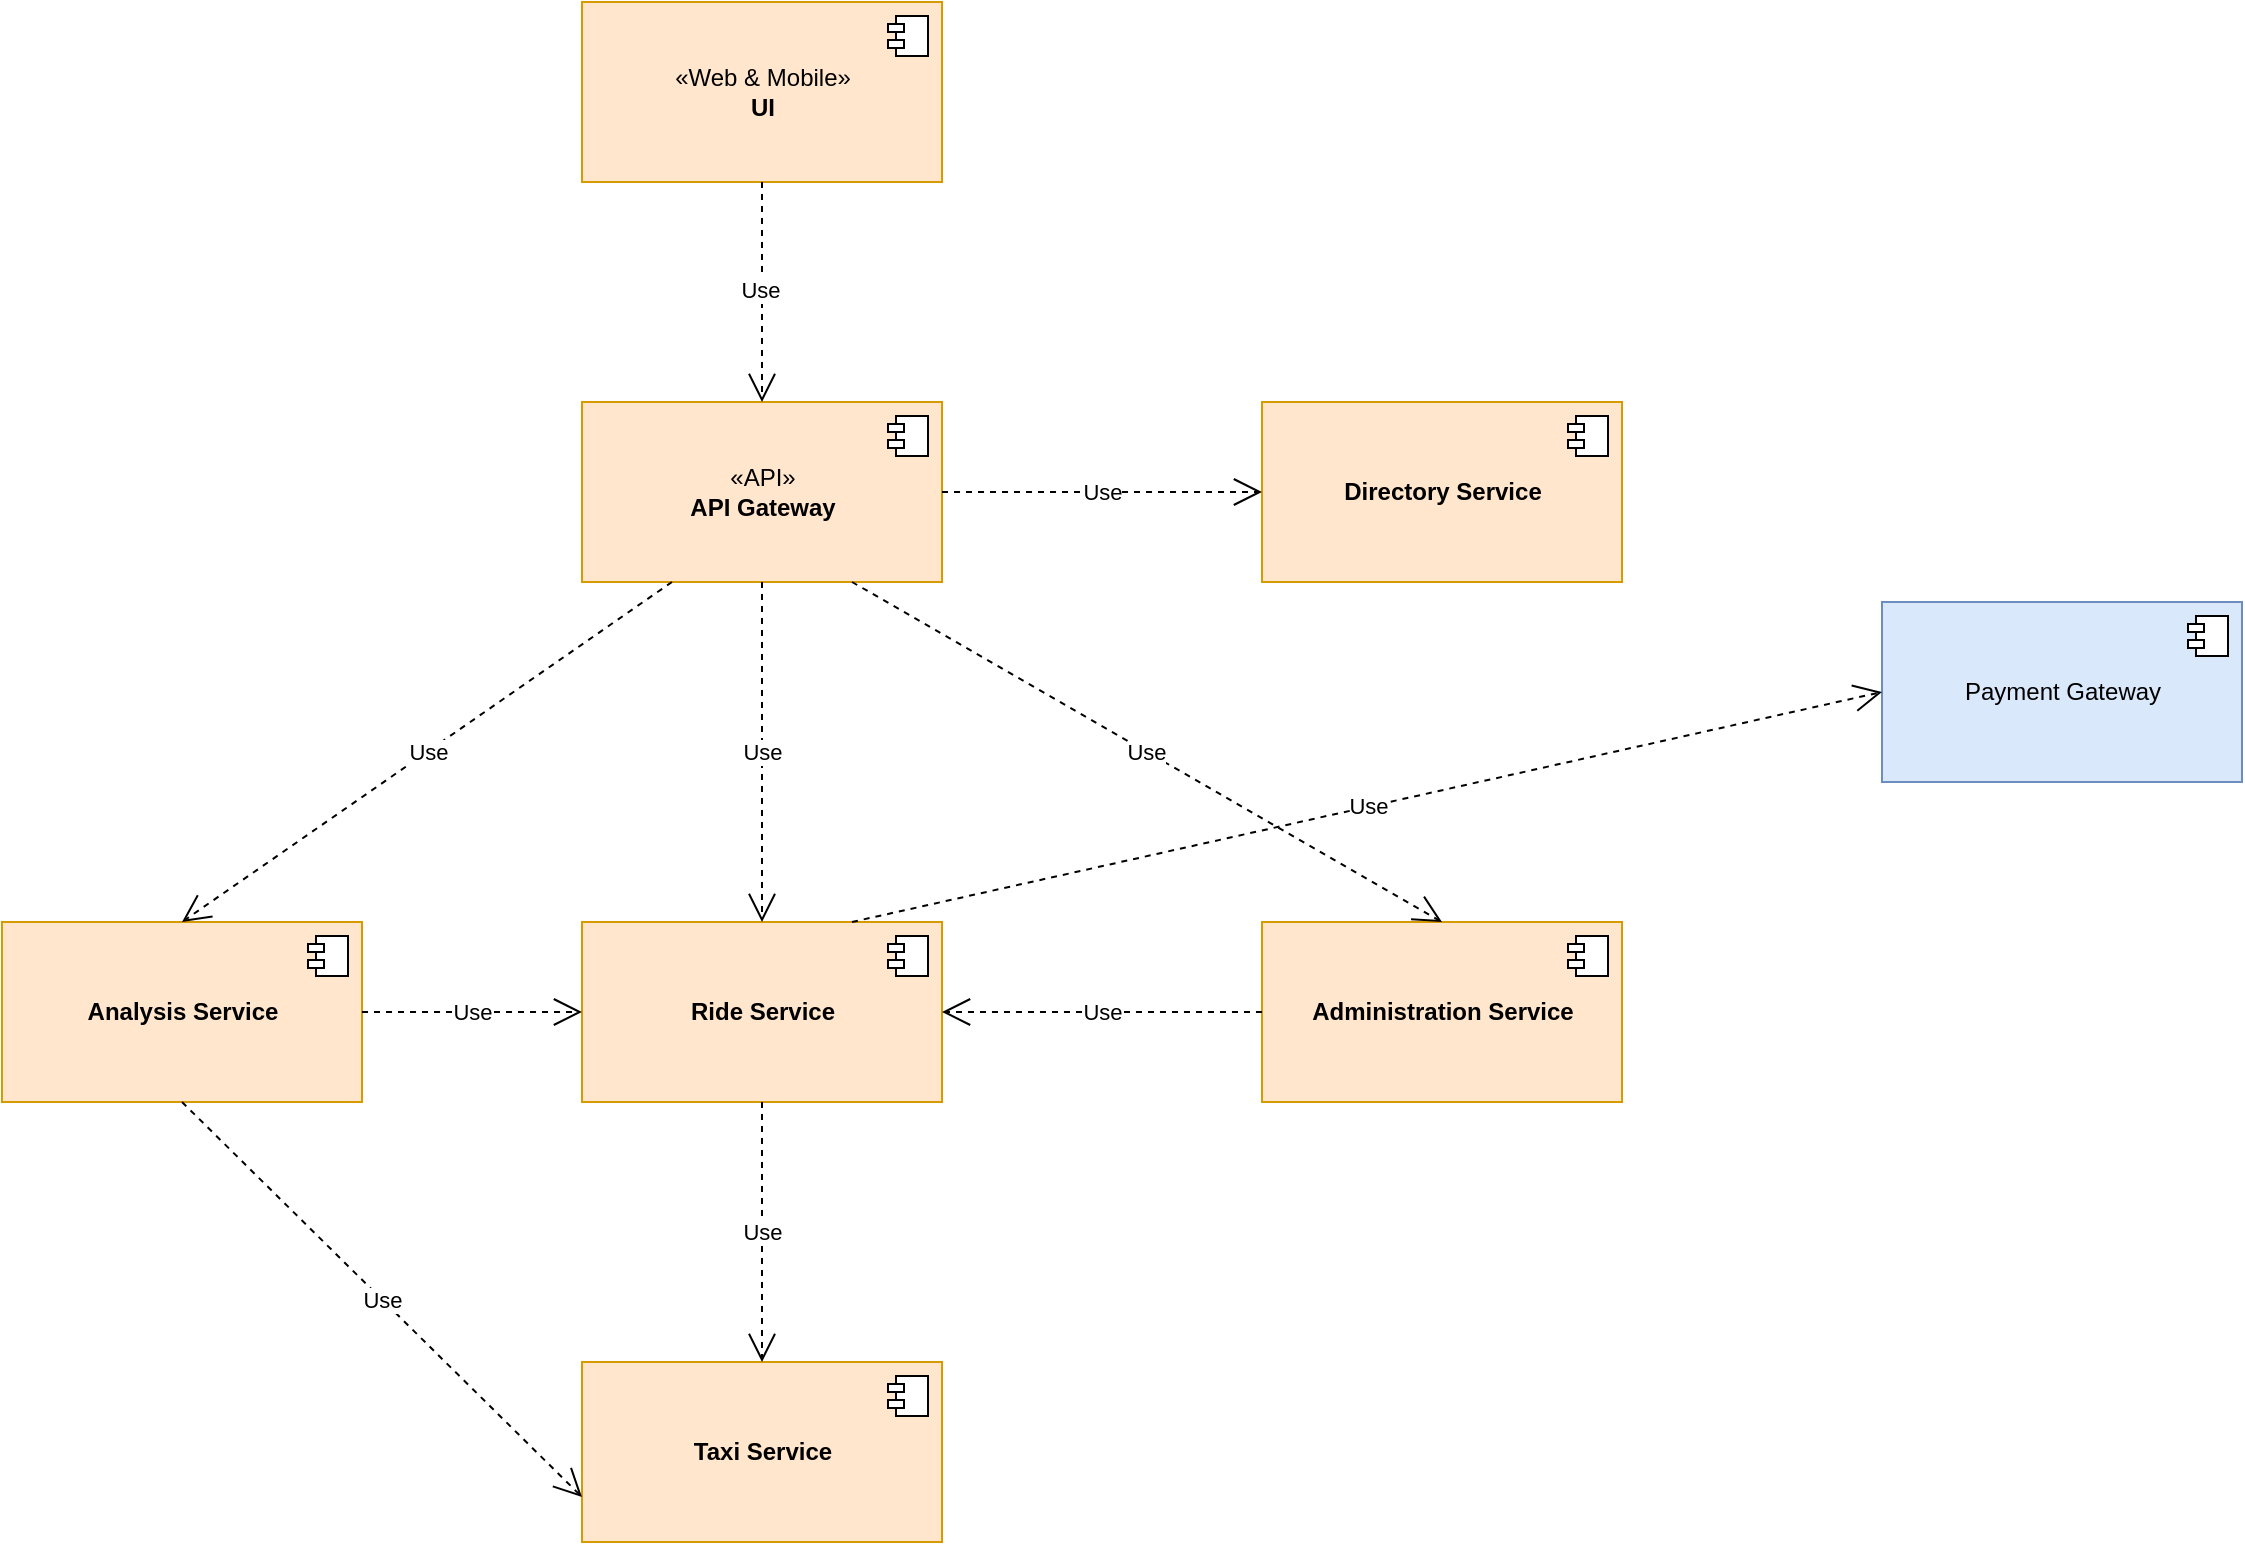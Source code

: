 <mxfile version="20.8.5" type="device"><diagram id="ZekzfNYCyp4amPVHlqP_" name="Page-1"><mxGraphModel dx="1750" dy="978" grid="1" gridSize="10" guides="1" tooltips="1" connect="1" arrows="1" fold="1" page="1" pageScale="1" pageWidth="850" pageHeight="1100" math="0" shadow="0"><root><mxCell id="0"/><mxCell id="1" parent="0"/><mxCell id="uVRcKPFicNTQkqbchDWO-1" value="«Web &amp;amp; Mobile»&lt;br&gt;&lt;b&gt;UI&lt;/b&gt;" style="html=1;dropTarget=0;fillColor=#ffe6cc;strokeColor=#d79b00;" vertex="1" parent="1"><mxGeometry x="310" y="20" width="180" height="90" as="geometry"/></mxCell><mxCell id="uVRcKPFicNTQkqbchDWO-2" value="" style="shape=module;jettyWidth=8;jettyHeight=4;" vertex="1" parent="uVRcKPFicNTQkqbchDWO-1"><mxGeometry x="1" width="20" height="20" relative="1" as="geometry"><mxPoint x="-27" y="7" as="offset"/></mxGeometry></mxCell><mxCell id="uVRcKPFicNTQkqbchDWO-3" value="«API»&lt;br&gt;&lt;b&gt;API Gateway&lt;/b&gt;" style="html=1;dropTarget=0;fillColor=#ffe6cc;strokeColor=#d79b00;" vertex="1" parent="1"><mxGeometry x="310" y="220" width="180" height="90" as="geometry"/></mxCell><mxCell id="uVRcKPFicNTQkqbchDWO-4" value="" style="shape=module;jettyWidth=8;jettyHeight=4;" vertex="1" parent="uVRcKPFicNTQkqbchDWO-3"><mxGeometry x="1" width="20" height="20" relative="1" as="geometry"><mxPoint x="-27" y="7" as="offset"/></mxGeometry></mxCell><mxCell id="uVRcKPFicNTQkqbchDWO-5" value="&lt;b&gt;Taxi Service&lt;/b&gt;" style="html=1;dropTarget=0;fillColor=#ffe6cc;strokeColor=#d79b00;" vertex="1" parent="1"><mxGeometry x="310" y="700" width="180" height="90" as="geometry"/></mxCell><mxCell id="uVRcKPFicNTQkqbchDWO-6" value="" style="shape=module;jettyWidth=8;jettyHeight=4;" vertex="1" parent="uVRcKPFicNTQkqbchDWO-5"><mxGeometry x="1" width="20" height="20" relative="1" as="geometry"><mxPoint x="-27" y="7" as="offset"/></mxGeometry></mxCell><mxCell id="uVRcKPFicNTQkqbchDWO-7" value="&lt;b&gt;Directory Service&lt;/b&gt;" style="html=1;dropTarget=0;fillColor=#ffe6cc;strokeColor=#d79b00;" vertex="1" parent="1"><mxGeometry x="650" y="220" width="180" height="90" as="geometry"/></mxCell><mxCell id="uVRcKPFicNTQkqbchDWO-8" value="" style="shape=module;jettyWidth=8;jettyHeight=4;" vertex="1" parent="uVRcKPFicNTQkqbchDWO-7"><mxGeometry x="1" width="20" height="20" relative="1" as="geometry"><mxPoint x="-27" y="7" as="offset"/></mxGeometry></mxCell><mxCell id="uVRcKPFicNTQkqbchDWO-9" value="&lt;b&gt;Analysis Service&lt;/b&gt;" style="html=1;dropTarget=0;fillColor=#ffe6cc;strokeColor=#d79b00;" vertex="1" parent="1"><mxGeometry x="20" y="480" width="180" height="90" as="geometry"/></mxCell><mxCell id="uVRcKPFicNTQkqbchDWO-10" value="" style="shape=module;jettyWidth=8;jettyHeight=4;" vertex="1" parent="uVRcKPFicNTQkqbchDWO-9"><mxGeometry x="1" width="20" height="20" relative="1" as="geometry"><mxPoint x="-27" y="7" as="offset"/></mxGeometry></mxCell><mxCell id="uVRcKPFicNTQkqbchDWO-11" value="&lt;b&gt;Ride Service&lt;/b&gt;" style="html=1;dropTarget=0;fillColor=#ffe6cc;strokeColor=#d79b00;" vertex="1" parent="1"><mxGeometry x="310" y="480" width="180" height="90" as="geometry"/></mxCell><mxCell id="uVRcKPFicNTQkqbchDWO-12" value="" style="shape=module;jettyWidth=8;jettyHeight=4;" vertex="1" parent="uVRcKPFicNTQkqbchDWO-11"><mxGeometry x="1" width="20" height="20" relative="1" as="geometry"><mxPoint x="-27" y="7" as="offset"/></mxGeometry></mxCell><mxCell id="uVRcKPFicNTQkqbchDWO-13" value="&lt;b&gt;Administration Service&lt;/b&gt;" style="html=1;dropTarget=0;fillColor=#ffe6cc;strokeColor=#d79b00;" vertex="1" parent="1"><mxGeometry x="650" y="480" width="180" height="90" as="geometry"/></mxCell><mxCell id="uVRcKPFicNTQkqbchDWO-14" value="" style="shape=module;jettyWidth=8;jettyHeight=4;" vertex="1" parent="uVRcKPFicNTQkqbchDWO-13"><mxGeometry x="1" width="20" height="20" relative="1" as="geometry"><mxPoint x="-27" y="7" as="offset"/></mxGeometry></mxCell><mxCell id="uVRcKPFicNTQkqbchDWO-98" value="Payment Gateway" style="html=1;dropTarget=0;fillColor=#dae8fc;strokeColor=#6c8ebf;" vertex="1" parent="1"><mxGeometry x="960" y="320" width="180" height="90" as="geometry"/></mxCell><mxCell id="uVRcKPFicNTQkqbchDWO-99" value="" style="shape=module;jettyWidth=8;jettyHeight=4;" vertex="1" parent="uVRcKPFicNTQkqbchDWO-98"><mxGeometry x="1" width="20" height="20" relative="1" as="geometry"><mxPoint x="-27" y="7" as="offset"/></mxGeometry></mxCell><mxCell id="uVRcKPFicNTQkqbchDWO-171" value="Use" style="endArrow=open;endSize=12;dashed=1;html=1;rounded=0;entryX=0.5;entryY=0;entryDx=0;entryDy=0;exitX=0.5;exitY=1;exitDx=0;exitDy=0;" edge="1" parent="1" source="uVRcKPFicNTQkqbchDWO-1" target="uVRcKPFicNTQkqbchDWO-3"><mxGeometry x="-0.023" y="-1" width="160" relative="1" as="geometry"><mxPoint x="140" y="150" as="sourcePoint"/><mxPoint x="300" y="150" as="targetPoint"/><mxPoint as="offset"/></mxGeometry></mxCell><mxCell id="uVRcKPFicNTQkqbchDWO-173" value="Use" style="endArrow=open;endSize=12;dashed=1;html=1;rounded=0;exitX=1;exitY=0.5;exitDx=0;exitDy=0;entryX=0;entryY=0.5;entryDx=0;entryDy=0;" edge="1" parent="1" source="uVRcKPFicNTQkqbchDWO-3" target="uVRcKPFicNTQkqbchDWO-7"><mxGeometry width="160" relative="1" as="geometry"><mxPoint x="580" y="260" as="sourcePoint"/><mxPoint x="740" y="260" as="targetPoint"/></mxGeometry></mxCell><mxCell id="uVRcKPFicNTQkqbchDWO-174" value="Use" style="endArrow=open;endSize=12;dashed=1;html=1;rounded=0;entryX=0.5;entryY=0;entryDx=0;entryDy=0;exitX=0.5;exitY=1;exitDx=0;exitDy=0;" edge="1" parent="1" source="uVRcKPFicNTQkqbchDWO-3" target="uVRcKPFicNTQkqbchDWO-11"><mxGeometry width="160" relative="1" as="geometry"><mxPoint x="320" y="380" as="sourcePoint"/><mxPoint x="480" y="380" as="targetPoint"/></mxGeometry></mxCell><mxCell id="uVRcKPFicNTQkqbchDWO-175" value="Use" style="endArrow=open;endSize=12;dashed=1;html=1;rounded=0;entryX=0.5;entryY=0;entryDx=0;entryDy=0;exitX=0.25;exitY=1;exitDx=0;exitDy=0;" edge="1" parent="1" source="uVRcKPFicNTQkqbchDWO-3" target="uVRcKPFicNTQkqbchDWO-9"><mxGeometry width="160" relative="1" as="geometry"><mxPoint x="180" y="380" as="sourcePoint"/><mxPoint x="340" y="380" as="targetPoint"/></mxGeometry></mxCell><mxCell id="uVRcKPFicNTQkqbchDWO-176" value="Use" style="endArrow=open;endSize=12;dashed=1;html=1;rounded=0;exitX=0.75;exitY=1;exitDx=0;exitDy=0;entryX=0.5;entryY=0;entryDx=0;entryDy=0;" edge="1" parent="1" source="uVRcKPFicNTQkqbchDWO-3" target="uVRcKPFicNTQkqbchDWO-13"><mxGeometry width="160" relative="1" as="geometry"><mxPoint x="560" y="390" as="sourcePoint"/><mxPoint x="720" y="390" as="targetPoint"/></mxGeometry></mxCell><mxCell id="uVRcKPFicNTQkqbchDWO-177" value="Use" style="endArrow=open;endSize=12;dashed=1;html=1;rounded=0;entryX=0.5;entryY=0;entryDx=0;entryDy=0;exitX=0.5;exitY=1;exitDx=0;exitDy=0;" edge="1" parent="1" source="uVRcKPFicNTQkqbchDWO-11" target="uVRcKPFicNTQkqbchDWO-5"><mxGeometry width="160" relative="1" as="geometry"><mxPoint x="325" y="700" as="sourcePoint"/><mxPoint x="485" y="700" as="targetPoint"/></mxGeometry></mxCell><mxCell id="uVRcKPFicNTQkqbchDWO-178" value="Use" style="endArrow=open;endSize=12;dashed=1;html=1;rounded=0;entryX=1;entryY=0.5;entryDx=0;entryDy=0;exitX=0;exitY=0.5;exitDx=0;exitDy=0;" edge="1" parent="1" source="uVRcKPFicNTQkqbchDWO-13" target="uVRcKPFicNTQkqbchDWO-11"><mxGeometry width="160" relative="1" as="geometry"><mxPoint x="290" y="730" as="sourcePoint"/><mxPoint x="450" y="730" as="targetPoint"/></mxGeometry></mxCell><mxCell id="uVRcKPFicNTQkqbchDWO-179" value="Use" style="endArrow=open;endSize=12;dashed=1;html=1;rounded=0;entryX=0;entryY=0.5;entryDx=0;entryDy=0;exitX=1;exitY=0.5;exitDx=0;exitDy=0;" edge="1" parent="1" source="uVRcKPFicNTQkqbchDWO-9" target="uVRcKPFicNTQkqbchDWO-11"><mxGeometry width="160" relative="1" as="geometry"><mxPoint x="140" y="670" as="sourcePoint"/><mxPoint x="300" y="670" as="targetPoint"/></mxGeometry></mxCell><mxCell id="uVRcKPFicNTQkqbchDWO-180" value="Use" style="endArrow=open;endSize=12;dashed=1;html=1;rounded=0;entryX=0;entryY=0.75;entryDx=0;entryDy=0;exitX=0.5;exitY=1;exitDx=0;exitDy=0;" edge="1" parent="1" source="uVRcKPFicNTQkqbchDWO-9" target="uVRcKPFicNTQkqbchDWO-5"><mxGeometry width="160" relative="1" as="geometry"><mxPoint x="190" y="700" as="sourcePoint"/><mxPoint x="350" y="700" as="targetPoint"/></mxGeometry></mxCell><mxCell id="uVRcKPFicNTQkqbchDWO-181" value="Use" style="endArrow=open;endSize=12;dashed=1;html=1;rounded=0;entryX=0;entryY=0.5;entryDx=0;entryDy=0;exitX=0.75;exitY=0;exitDx=0;exitDy=0;" edge="1" parent="1" source="uVRcKPFicNTQkqbchDWO-11" target="uVRcKPFicNTQkqbchDWO-98"><mxGeometry width="160" relative="1" as="geometry"><mxPoint x="700" y="370" as="sourcePoint"/><mxPoint x="860" y="370" as="targetPoint"/></mxGeometry></mxCell></root></mxGraphModel></diagram></mxfile>
